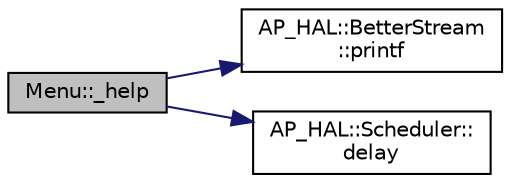digraph "Menu::_help"
{
 // INTERACTIVE_SVG=YES
  edge [fontname="Helvetica",fontsize="10",labelfontname="Helvetica",labelfontsize="10"];
  node [fontname="Helvetica",fontsize="10",shape=record];
  rankdir="LR";
  Node1 [label="Menu::_help",height=0.2,width=0.4,color="black", fillcolor="grey75", style="filled", fontcolor="black"];
  Node1 -> Node2 [color="midnightblue",fontsize="10",style="solid",fontname="Helvetica"];
  Node2 [label="AP_HAL::BetterStream\l::printf",height=0.2,width=0.4,color="black", fillcolor="white", style="filled",URL="$classAP__HAL_1_1BetterStream.html#a1042d8b81aea5fb096d1b7431d7a9484"];
  Node1 -> Node3 [color="midnightblue",fontsize="10",style="solid",fontname="Helvetica"];
  Node3 [label="AP_HAL::Scheduler::\ldelay",height=0.2,width=0.4,color="black", fillcolor="white", style="filled",URL="$classAP__HAL_1_1Scheduler.html#ab3175e2e6223ccfe82f957e41cc12b26"];
}
